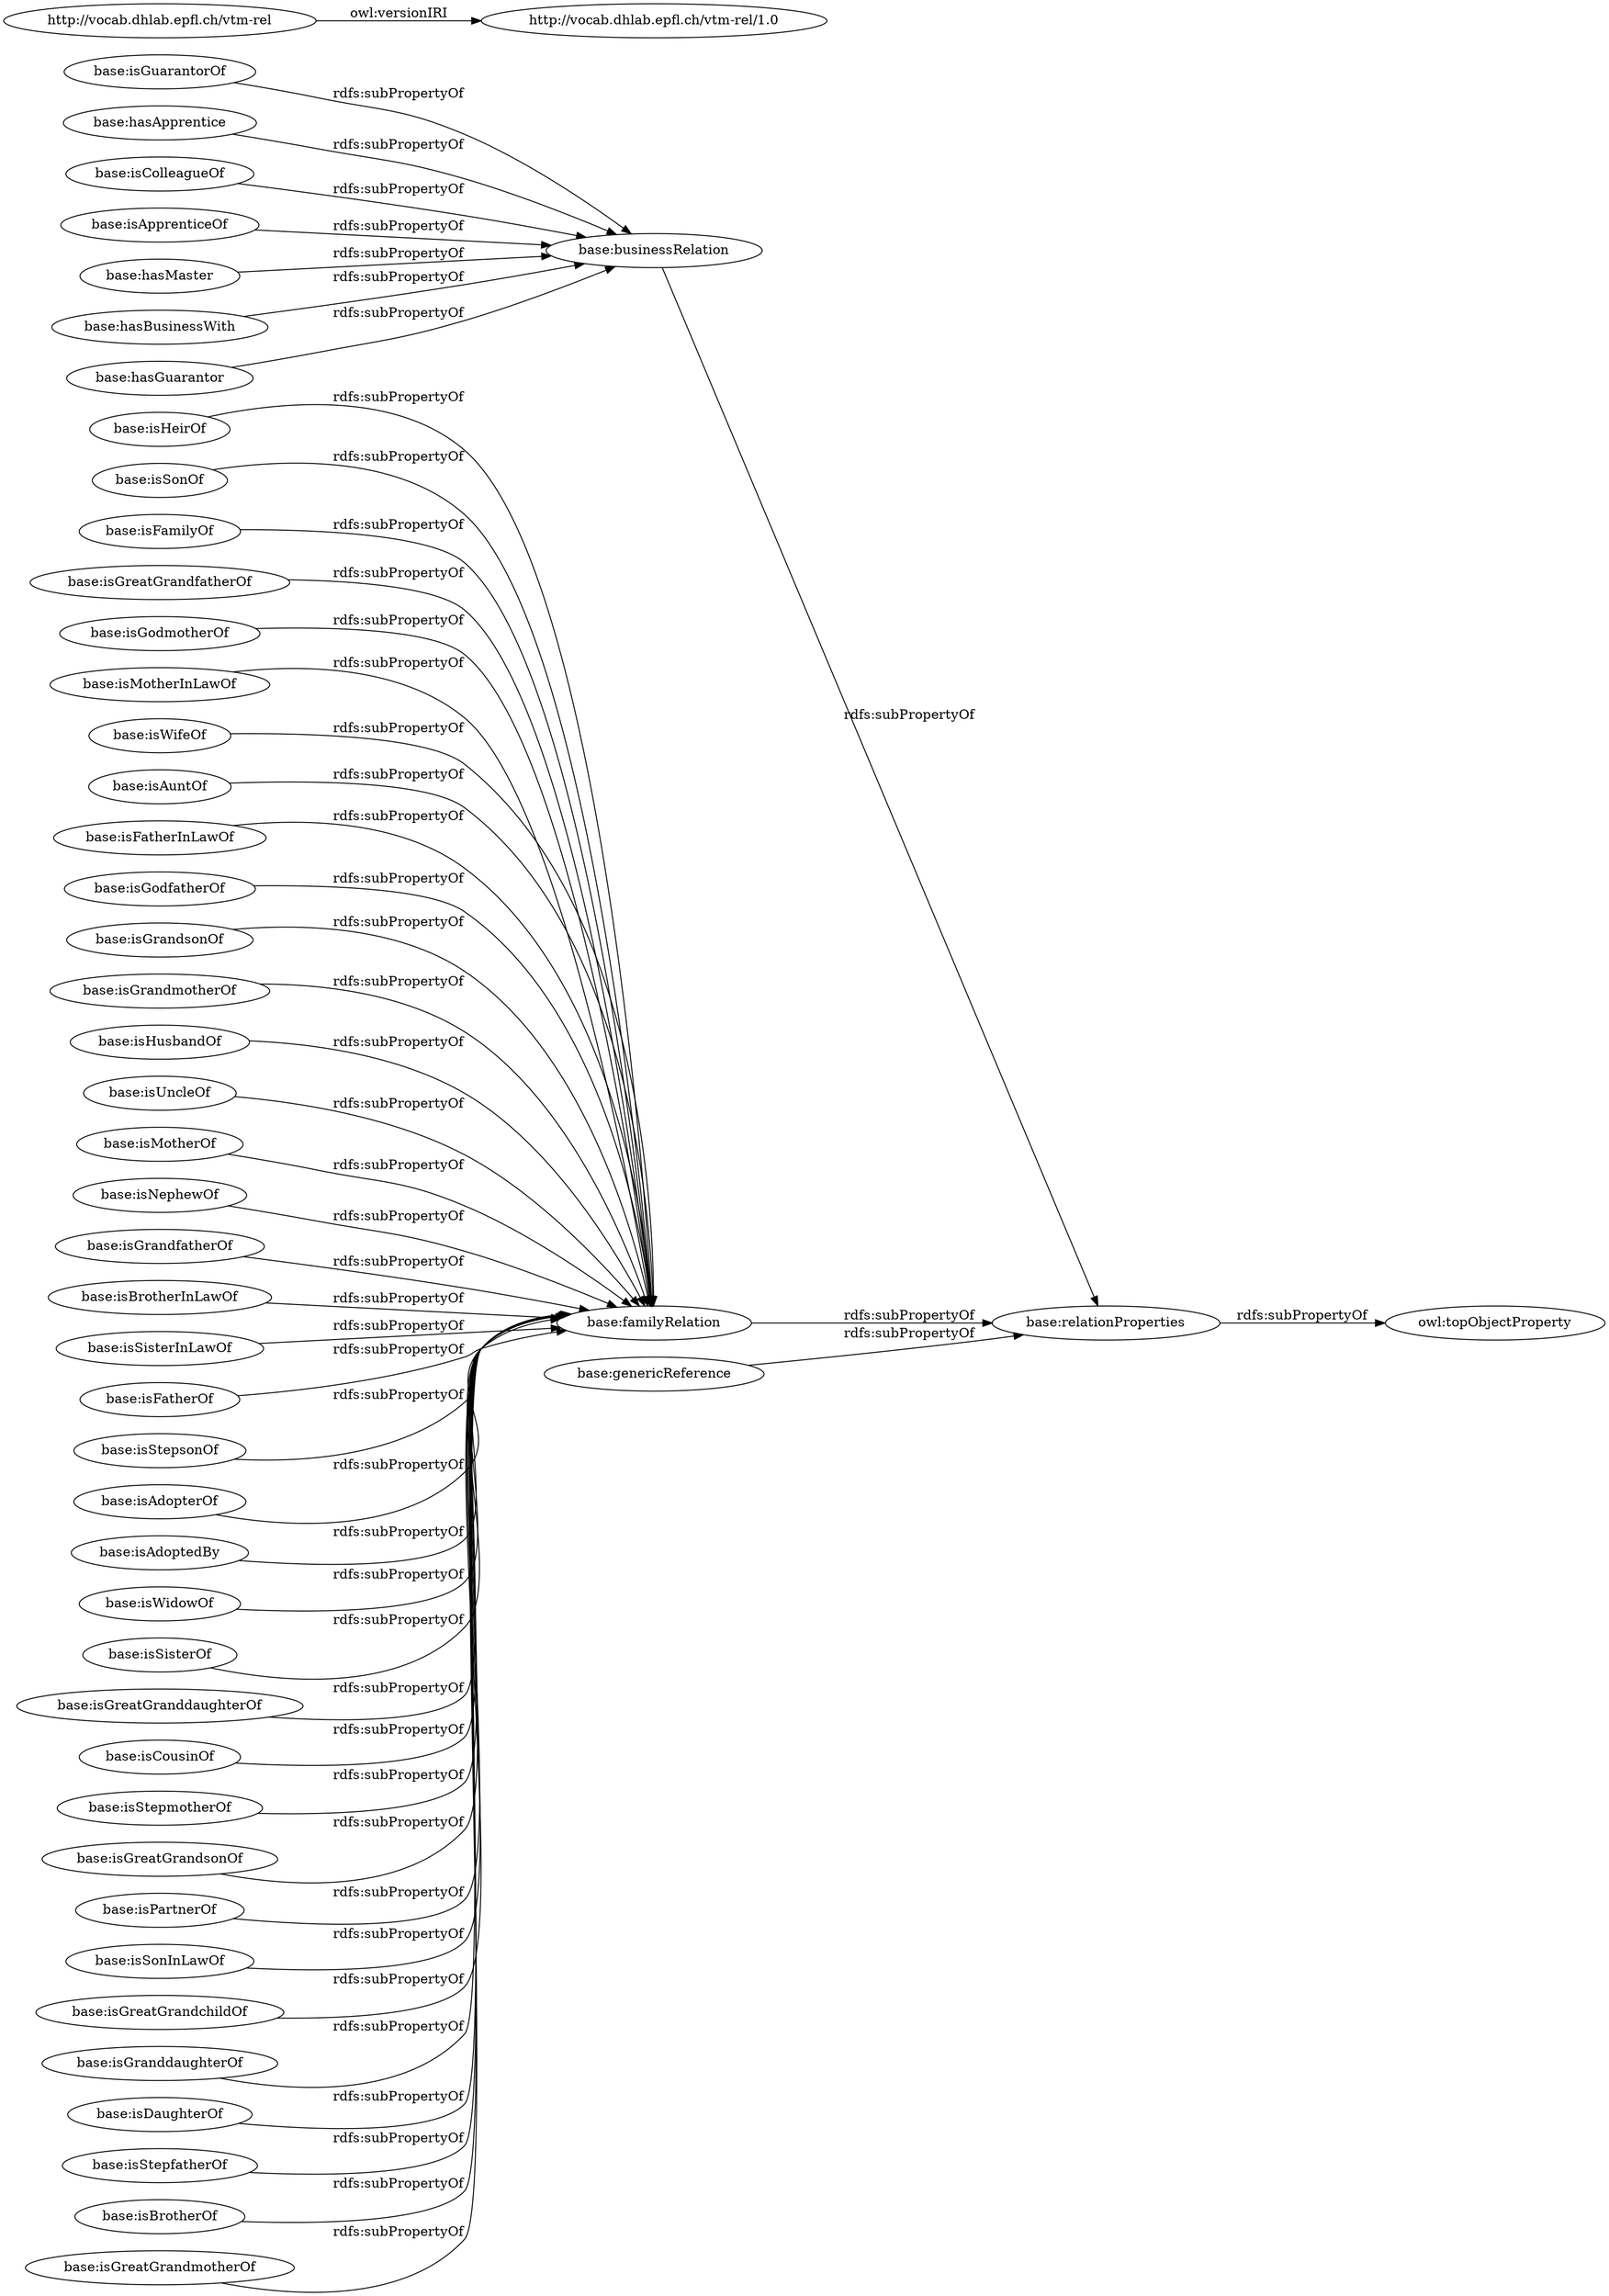 digraph ar2dtool_diagram { 
rankdir=LR;
size="1501"
	"base:isHeirOf" -> "base:familyRelation" [ label = "rdfs:subPropertyOf" ];
	"base:isFatherInLawOf" -> "base:familyRelation" [ label = "rdfs:subPropertyOf" ];
	"base:isGodfatherOf" -> "base:familyRelation" [ label = "rdfs:subPropertyOf" ];
	"base:isGrandsonOf" -> "base:familyRelation" [ label = "rdfs:subPropertyOf" ];
	"base:isGrandmotherOf" -> "base:familyRelation" [ label = "rdfs:subPropertyOf" ];
	"base:isHusbandOf" -> "base:familyRelation" [ label = "rdfs:subPropertyOf" ];
	"base:isUncleOf" -> "base:familyRelation" [ label = "rdfs:subPropertyOf" ];
	"base:isColleagueOf" -> "base:businessRelation" [ label = "rdfs:subPropertyOf" ];
	"base:isMotherOf" -> "base:familyRelation" [ label = "rdfs:subPropertyOf" ];
	"base:isNephewOf" -> "base:familyRelation" [ label = "rdfs:subPropertyOf" ];
	"http://vocab.dhlab.epfl.ch/vtm-rel" -> "http://vocab.dhlab.epfl.ch/vtm-rel/1.0" [ label = "owl:versionIRI" ];
	"base:isGrandfatherOf" -> "base:familyRelation" [ label = "rdfs:subPropertyOf" ];
	"base:isApprenticeOf" -> "base:businessRelation" [ label = "rdfs:subPropertyOf" ];
	"base:isBrotherInLawOf" -> "base:familyRelation" [ label = "rdfs:subPropertyOf" ];
	"base:hasMaster" -> "base:businessRelation" [ label = "rdfs:subPropertyOf" ];
	"base:isSisterInLawOf" -> "base:familyRelation" [ label = "rdfs:subPropertyOf" ];
	"base:isFatherOf" -> "base:familyRelation" [ label = "rdfs:subPropertyOf" ];
	"base:isStepsonOf" -> "base:familyRelation" [ label = "rdfs:subPropertyOf" ];
	"base:isAdopterOf" -> "base:familyRelation" [ label = "rdfs:subPropertyOf" ];
	"base:hasBusinessWith" -> "base:businessRelation" [ label = "rdfs:subPropertyOf" ];
	"base:isAdoptedBy" -> "base:familyRelation" [ label = "rdfs:subPropertyOf" ];
	"base:isWidowOf" -> "base:familyRelation" [ label = "rdfs:subPropertyOf" ];
	"base:isSisterOf" -> "base:familyRelation" [ label = "rdfs:subPropertyOf" ];
	"base:isGreatGranddaughterOf" -> "base:familyRelation" [ label = "rdfs:subPropertyOf" ];
	"base:isCousinOf" -> "base:familyRelation" [ label = "rdfs:subPropertyOf" ];
	"base:businessRelation" -> "base:relationProperties" [ label = "rdfs:subPropertyOf" ];
	"base:hasGuarantor" -> "base:businessRelation" [ label = "rdfs:subPropertyOf" ];
	"base:isStepmotherOf" -> "base:familyRelation" [ label = "rdfs:subPropertyOf" ];
	"base:isGreatGrandsonOf" -> "base:familyRelation" [ label = "rdfs:subPropertyOf" ];
	"base:isPartnerOf" -> "base:familyRelation" [ label = "rdfs:subPropertyOf" ];
	"base:isSonInLawOf" -> "base:familyRelation" [ label = "rdfs:subPropertyOf" ];
	"base:isGuarantorOf" -> "base:businessRelation" [ label = "rdfs:subPropertyOf" ];
	"base:isGreatGrandchildOf" -> "base:familyRelation" [ label = "rdfs:subPropertyOf" ];
	"base:isGranddaughterOf" -> "base:familyRelation" [ label = "rdfs:subPropertyOf" ];
	"base:isDaughterOf" -> "base:familyRelation" [ label = "rdfs:subPropertyOf" ];
	"base:isStepfatherOf" -> "base:familyRelation" [ label = "rdfs:subPropertyOf" ];
	"base:isBrotherOf" -> "base:familyRelation" [ label = "rdfs:subPropertyOf" ];
	"base:isGreatGrandmotherOf" -> "base:familyRelation" [ label = "rdfs:subPropertyOf" ];
	"base:isSonOf" -> "base:familyRelation" [ label = "rdfs:subPropertyOf" ];
	"base:hasApprentice" -> "base:businessRelation" [ label = "rdfs:subPropertyOf" ];
	"base:isFamilyOf" -> "base:familyRelation" [ label = "rdfs:subPropertyOf" ];
	"base:isGreatGrandfatherOf" -> "base:familyRelation" [ label = "rdfs:subPropertyOf" ];
	"base:isGodmotherOf" -> "base:familyRelation" [ label = "rdfs:subPropertyOf" ];
	"base:isMotherInLawOf" -> "base:familyRelation" [ label = "rdfs:subPropertyOf" ];
	"base:genericReference" -> "base:relationProperties" [ label = "rdfs:subPropertyOf" ];
	"base:isWifeOf" -> "base:familyRelation" [ label = "rdfs:subPropertyOf" ];
	"base:relationProperties" -> "owl:topObjectProperty" [ label = "rdfs:subPropertyOf" ];
	"base:isAuntOf" -> "base:familyRelation" [ label = "rdfs:subPropertyOf" ];
	"base:familyRelation" -> "base:relationProperties" [ label = "rdfs:subPropertyOf" ];

}
